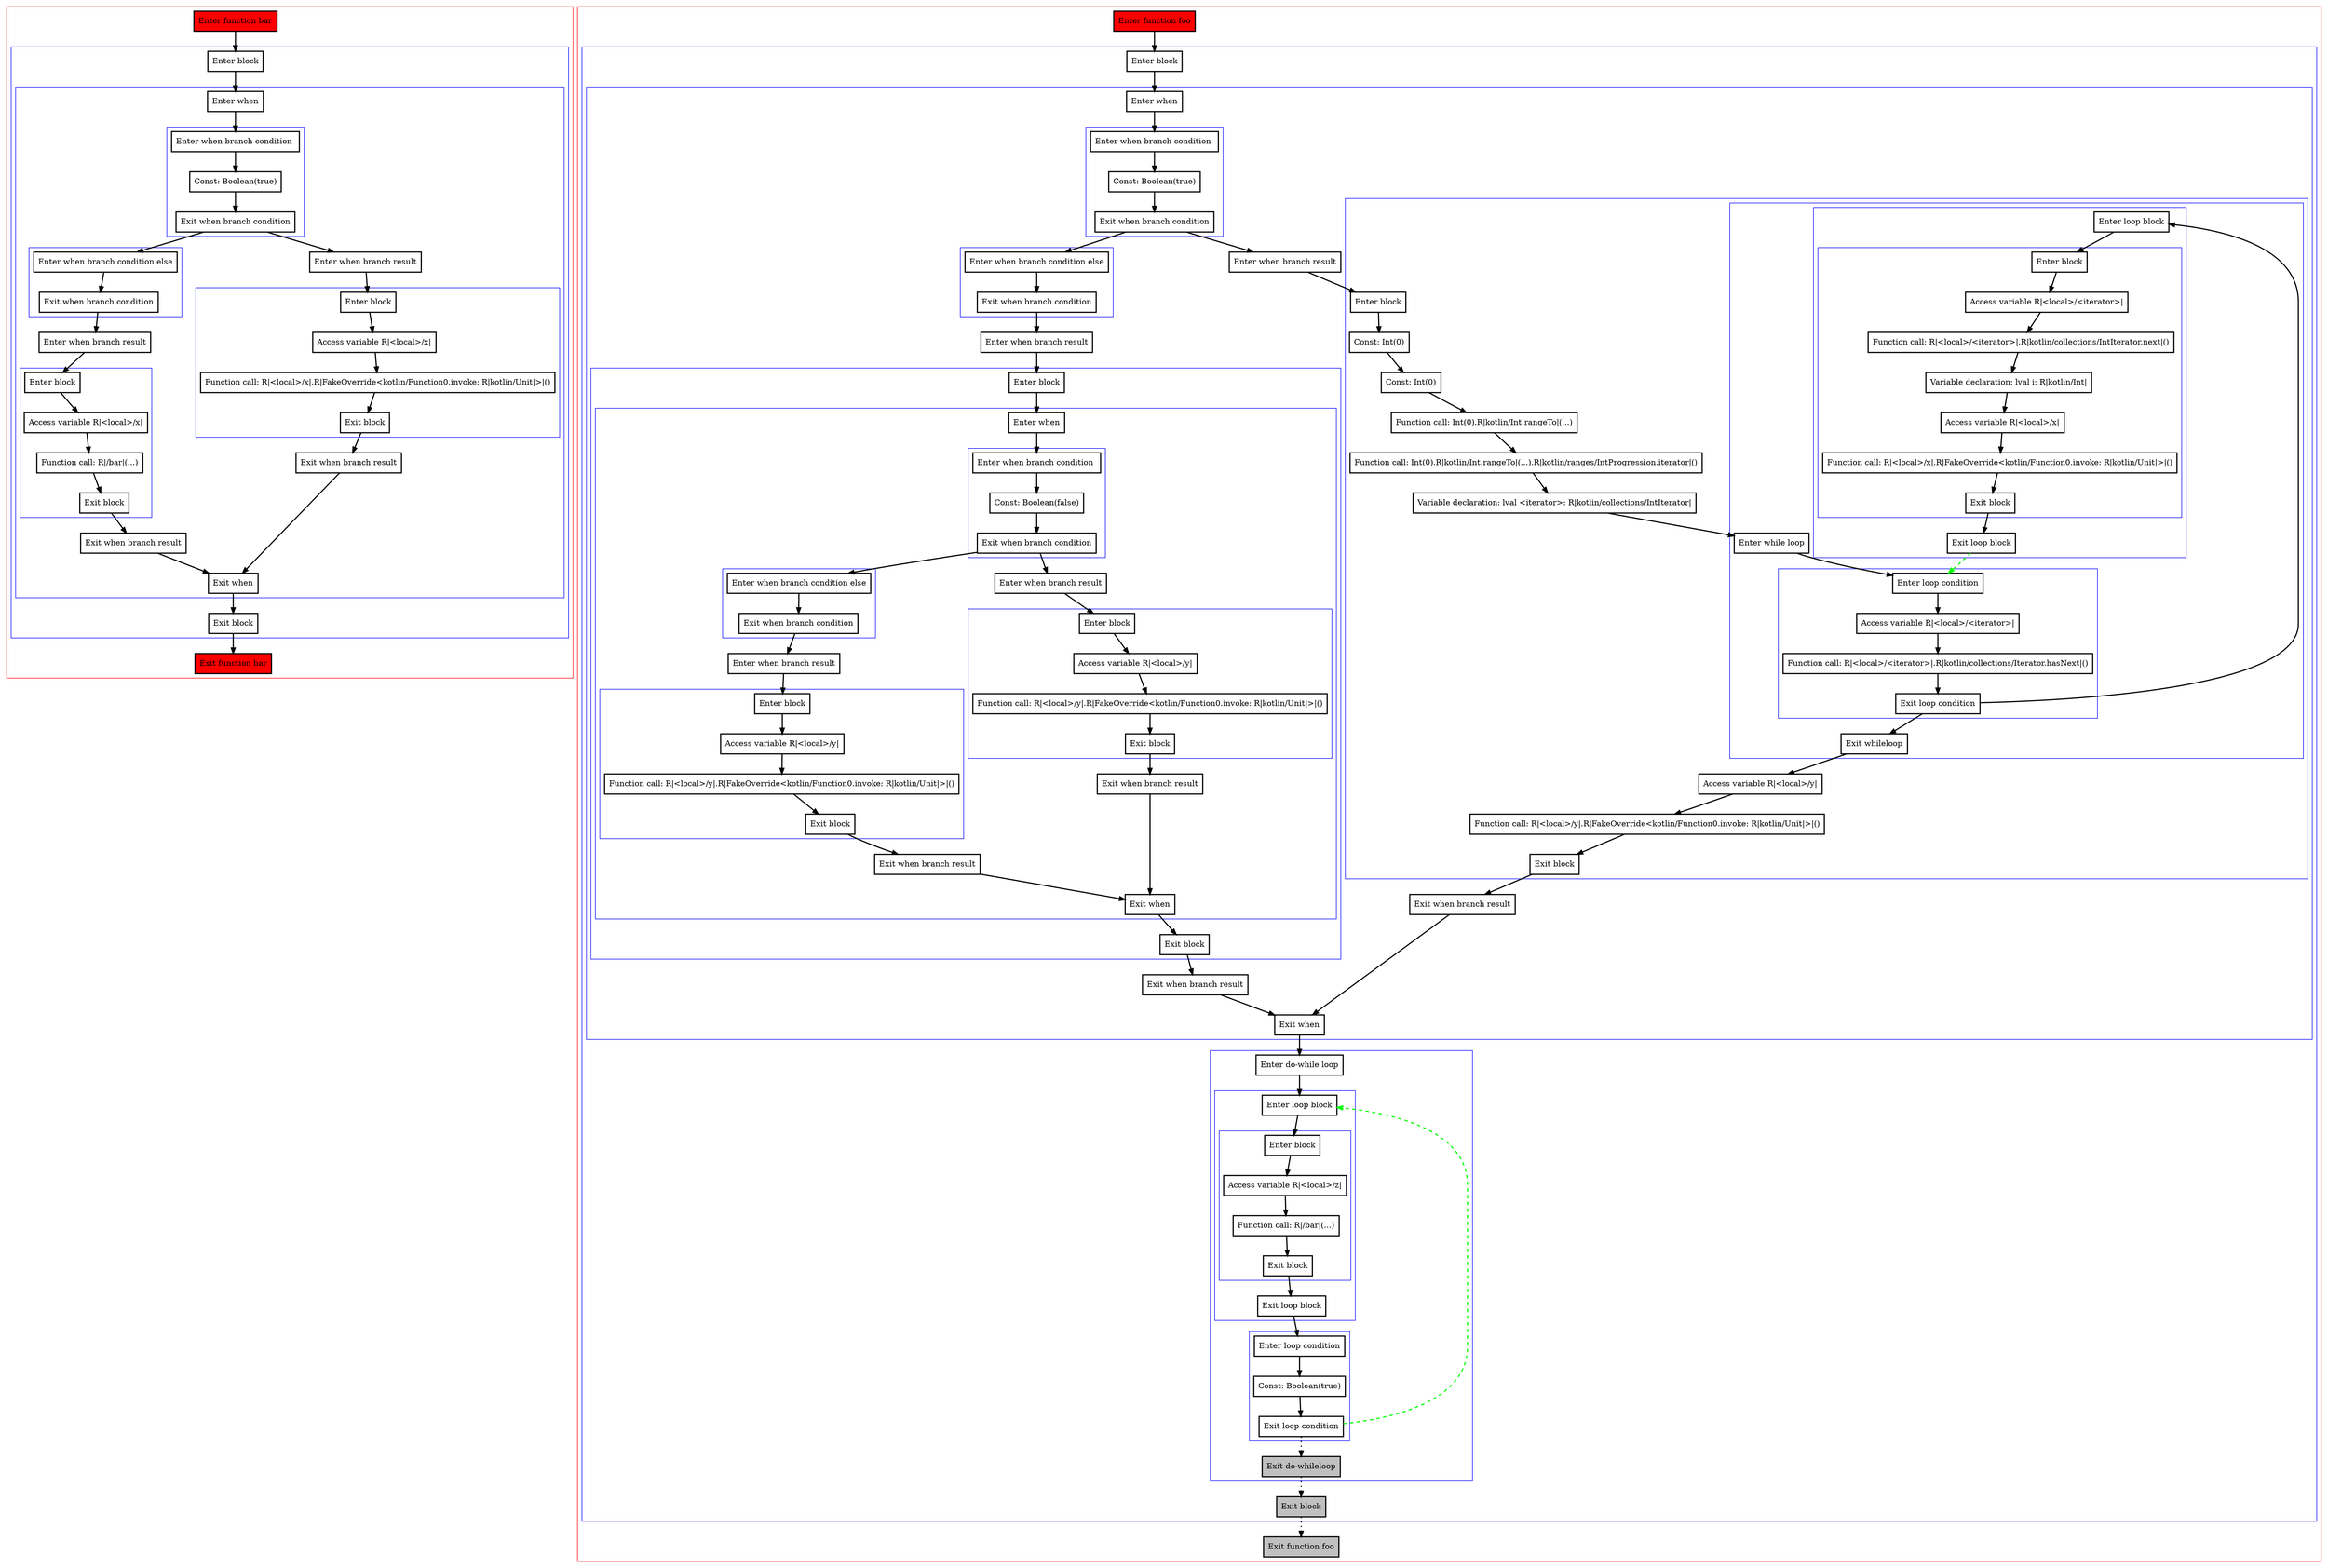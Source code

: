 digraph flow_kt {
    graph [nodesep=3]
    node [shape=box penwidth=2]
    edge [penwidth=2]

    subgraph cluster_0 {
        color=red
        0 [label="Enter function bar" style="filled" fillcolor=red];
        subgraph cluster_1 {
            color=blue
            1 [label="Enter block"];
            subgraph cluster_2 {
                color=blue
                2 [label="Enter when"];
                subgraph cluster_3 {
                    color=blue
                    3 [label="Enter when branch condition "];
                    4 [label="Const: Boolean(true)"];
                    5 [label="Exit when branch condition"];
                }
                subgraph cluster_4 {
                    color=blue
                    6 [label="Enter when branch condition else"];
                    7 [label="Exit when branch condition"];
                }
                8 [label="Enter when branch result"];
                subgraph cluster_5 {
                    color=blue
                    9 [label="Enter block"];
                    10 [label="Access variable R|<local>/x|"];
                    11 [label="Function call: R|/bar|(...)"];
                    12 [label="Exit block"];
                }
                13 [label="Exit when branch result"];
                14 [label="Enter when branch result"];
                subgraph cluster_6 {
                    color=blue
                    15 [label="Enter block"];
                    16 [label="Access variable R|<local>/x|"];
                    17 [label="Function call: R|<local>/x|.R|FakeOverride<kotlin/Function0.invoke: R|kotlin/Unit|>|()"];
                    18 [label="Exit block"];
                }
                19 [label="Exit when branch result"];
                20 [label="Exit when"];
            }
            21 [label="Exit block"];
        }
        22 [label="Exit function bar" style="filled" fillcolor=red];
    }
    0 -> {1};
    1 -> {2};
    2 -> {3};
    3 -> {4};
    4 -> {5};
    5 -> {14 6};
    6 -> {7};
    7 -> {8};
    8 -> {9};
    9 -> {10};
    10 -> {11};
    11 -> {12};
    12 -> {13};
    13 -> {20};
    14 -> {15};
    15 -> {16};
    16 -> {17};
    17 -> {18};
    18 -> {19};
    19 -> {20};
    20 -> {21};
    21 -> {22};

    subgraph cluster_7 {
        color=red
        23 [label="Enter function foo" style="filled" fillcolor=red];
        subgraph cluster_8 {
            color=blue
            24 [label="Enter block"];
            subgraph cluster_9 {
                color=blue
                25 [label="Enter when"];
                subgraph cluster_10 {
                    color=blue
                    26 [label="Enter when branch condition "];
                    27 [label="Const: Boolean(true)"];
                    28 [label="Exit when branch condition"];
                }
                subgraph cluster_11 {
                    color=blue
                    29 [label="Enter when branch condition else"];
                    30 [label="Exit when branch condition"];
                }
                31 [label="Enter when branch result"];
                subgraph cluster_12 {
                    color=blue
                    32 [label="Enter block"];
                    subgraph cluster_13 {
                        color=blue
                        33 [label="Enter when"];
                        subgraph cluster_14 {
                            color=blue
                            34 [label="Enter when branch condition "];
                            35 [label="Const: Boolean(false)"];
                            36 [label="Exit when branch condition"];
                        }
                        subgraph cluster_15 {
                            color=blue
                            37 [label="Enter when branch condition else"];
                            38 [label="Exit when branch condition"];
                        }
                        39 [label="Enter when branch result"];
                        subgraph cluster_16 {
                            color=blue
                            40 [label="Enter block"];
                            41 [label="Access variable R|<local>/y|"];
                            42 [label="Function call: R|<local>/y|.R|FakeOverride<kotlin/Function0.invoke: R|kotlin/Unit|>|()"];
                            43 [label="Exit block"];
                        }
                        44 [label="Exit when branch result"];
                        45 [label="Enter when branch result"];
                        subgraph cluster_17 {
                            color=blue
                            46 [label="Enter block"];
                            47 [label="Access variable R|<local>/y|"];
                            48 [label="Function call: R|<local>/y|.R|FakeOverride<kotlin/Function0.invoke: R|kotlin/Unit|>|()"];
                            49 [label="Exit block"];
                        }
                        50 [label="Exit when branch result"];
                        51 [label="Exit when"];
                    }
                    52 [label="Exit block"];
                }
                53 [label="Exit when branch result"];
                54 [label="Enter when branch result"];
                subgraph cluster_18 {
                    color=blue
                    55 [label="Enter block"];
                    56 [label="Const: Int(0)"];
                    57 [label="Const: Int(0)"];
                    58 [label="Function call: Int(0).R|kotlin/Int.rangeTo|(...)"];
                    59 [label="Function call: Int(0).R|kotlin/Int.rangeTo|(...).R|kotlin/ranges/IntProgression.iterator|()"];
                    60 [label="Variable declaration: lval <iterator>: R|kotlin/collections/IntIterator|"];
                    subgraph cluster_19 {
                        color=blue
                        61 [label="Enter while loop"];
                        subgraph cluster_20 {
                            color=blue
                            62 [label="Enter loop condition"];
                            63 [label="Access variable R|<local>/<iterator>|"];
                            64 [label="Function call: R|<local>/<iterator>|.R|kotlin/collections/Iterator.hasNext|()"];
                            65 [label="Exit loop condition"];
                        }
                        subgraph cluster_21 {
                            color=blue
                            66 [label="Enter loop block"];
                            subgraph cluster_22 {
                                color=blue
                                67 [label="Enter block"];
                                68 [label="Access variable R|<local>/<iterator>|"];
                                69 [label="Function call: R|<local>/<iterator>|.R|kotlin/collections/IntIterator.next|()"];
                                70 [label="Variable declaration: lval i: R|kotlin/Int|"];
                                71 [label="Access variable R|<local>/x|"];
                                72 [label="Function call: R|<local>/x|.R|FakeOverride<kotlin/Function0.invoke: R|kotlin/Unit|>|()"];
                                73 [label="Exit block"];
                            }
                            74 [label="Exit loop block"];
                        }
                        75 [label="Exit whileloop"];
                    }
                    76 [label="Access variable R|<local>/y|"];
                    77 [label="Function call: R|<local>/y|.R|FakeOverride<kotlin/Function0.invoke: R|kotlin/Unit|>|()"];
                    78 [label="Exit block"];
                }
                79 [label="Exit when branch result"];
                80 [label="Exit when"];
            }
            subgraph cluster_23 {
                color=blue
                81 [label="Enter do-while loop"];
                subgraph cluster_24 {
                    color=blue
                    82 [label="Enter loop block"];
                    subgraph cluster_25 {
                        color=blue
                        83 [label="Enter block"];
                        84 [label="Access variable R|<local>/z|"];
                        85 [label="Function call: R|/bar|(...)"];
                        86 [label="Exit block"];
                    }
                    87 [label="Exit loop block"];
                }
                subgraph cluster_26 {
                    color=blue
                    88 [label="Enter loop condition"];
                    89 [label="Const: Boolean(true)"];
                    90 [label="Exit loop condition"];
                }
                91 [label="Exit do-whileloop" style="filled" fillcolor=gray];
            }
            92 [label="Exit block" style="filled" fillcolor=gray];
        }
        93 [label="Exit function foo" style="filled" fillcolor=red style="filled" fillcolor=gray];
    }
    23 -> {24};
    24 -> {25};
    25 -> {26};
    26 -> {27};
    27 -> {28};
    28 -> {54 29};
    29 -> {30};
    30 -> {31};
    31 -> {32};
    32 -> {33};
    33 -> {34};
    34 -> {35};
    35 -> {36};
    36 -> {45 37};
    37 -> {38};
    38 -> {39};
    39 -> {40};
    40 -> {41};
    41 -> {42};
    42 -> {43};
    43 -> {44};
    44 -> {51};
    45 -> {46};
    46 -> {47};
    47 -> {48};
    48 -> {49};
    49 -> {50};
    50 -> {51};
    51 -> {52};
    52 -> {53};
    53 -> {80};
    54 -> {55};
    55 -> {56};
    56 -> {57};
    57 -> {58};
    58 -> {59};
    59 -> {60};
    60 -> {61};
    61 -> {62};
    62 -> {63};
    63 -> {64};
    64 -> {65};
    65 -> {75 66};
    66 -> {67};
    67 -> {68};
    68 -> {69};
    69 -> {70};
    70 -> {71};
    71 -> {72};
    72 -> {73};
    73 -> {74};
    74 -> {62} [color=green style=dashed];
    75 -> {76};
    76 -> {77};
    77 -> {78};
    78 -> {79};
    79 -> {80};
    80 -> {81};
    81 -> {82};
    82 -> {83};
    83 -> {84};
    84 -> {85};
    85 -> {86};
    86 -> {87};
    87 -> {88};
    88 -> {89};
    89 -> {90};
    90 -> {91} [style=dotted];
    90 -> {82} [color=green style=dashed];
    91 -> {92} [style=dotted];
    92 -> {93} [style=dotted];

}
